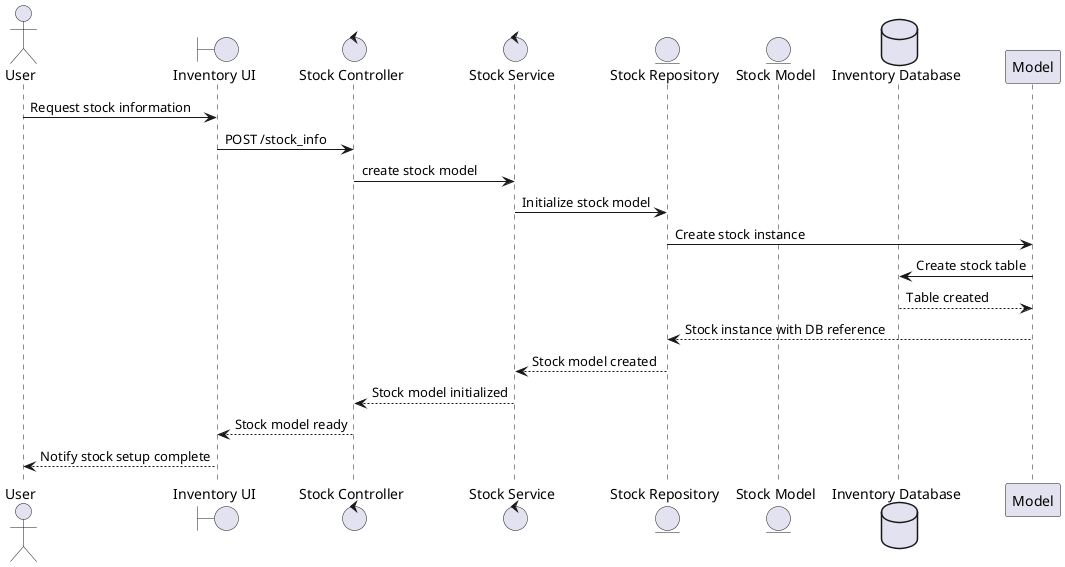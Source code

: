 @startuml
actor User
boundary "Inventory UI" as UI
control "Stock Controller" as StockController
control "Stock Service" as StockService
entity "Stock Repository" as StockRepository
entity "Stock Model" as Stock
database "Inventory Database" as DB

User -> UI: Request stock information
UI -> StockController: POST /stock_info
StockController -> StockService: create stock model
StockService -> StockRepository: Initialize stock model
StockRepository -> Model: Create stock instance
Model -> DB: Create stock table
DB --> Model: Table created
Model --> StockRepository: Stock instance with DB reference
StockRepository --> StockService: Stock model created
StockService --> StockController: Stock model initialized
StockController --> UI: Stock model ready
UI --> User: Notify stock setup complete

@enduml

